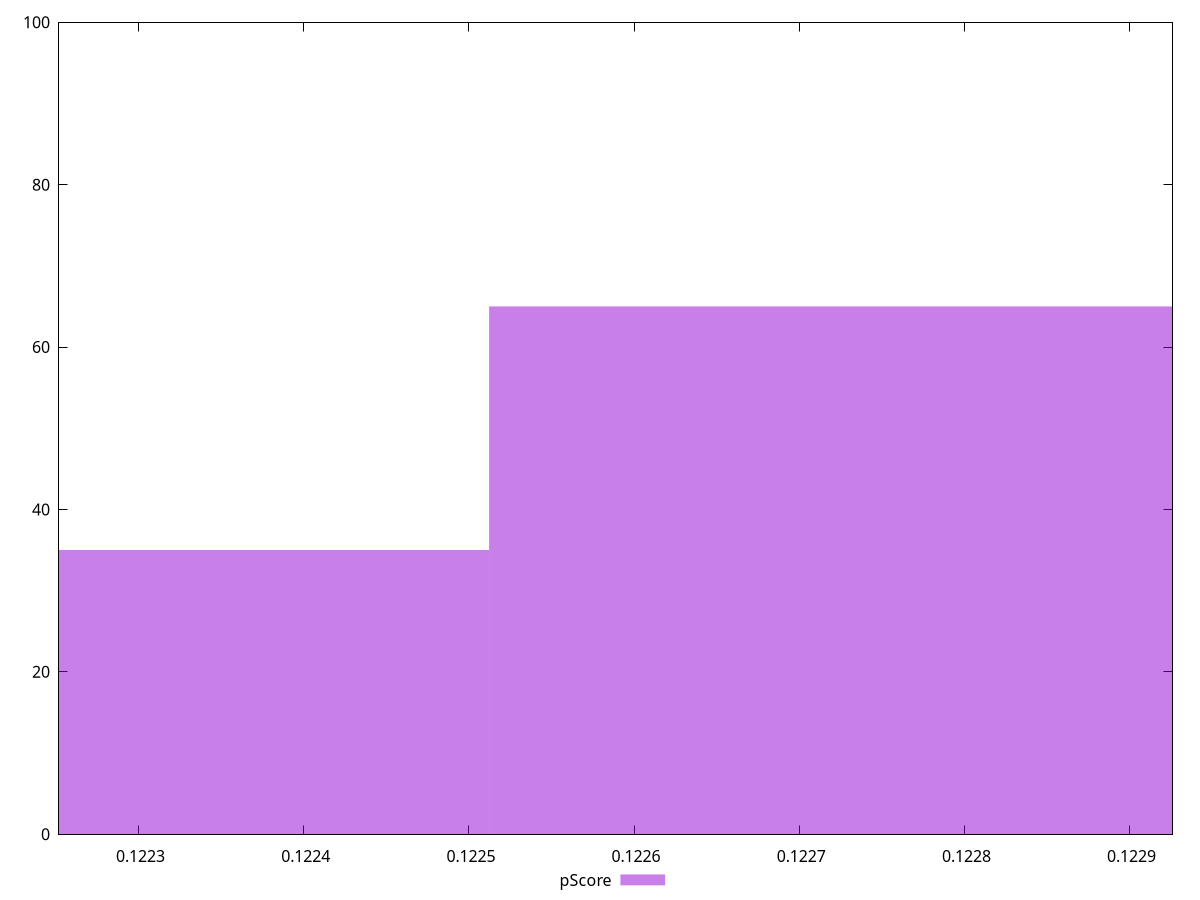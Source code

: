 reset

$pScore <<EOF
0.12275482104231167 65
0.12226962412119581 35
EOF

set key outside below
set boxwidth 0.0004851969211158564
set xrange [0.12225181154986708:0.12292600290182748]
set yrange [0:100]
set trange [0:100]
set style fill transparent solid 0.5 noborder
set terminal svg size 640, 490 enhanced background rgb 'white'
set output "report_00011_2021-02-09T10:53:21.242Z/uses-long-cache-ttl/samples/pages/pScore/histogram.svg"

plot $pScore title "pScore" with boxes

reset
